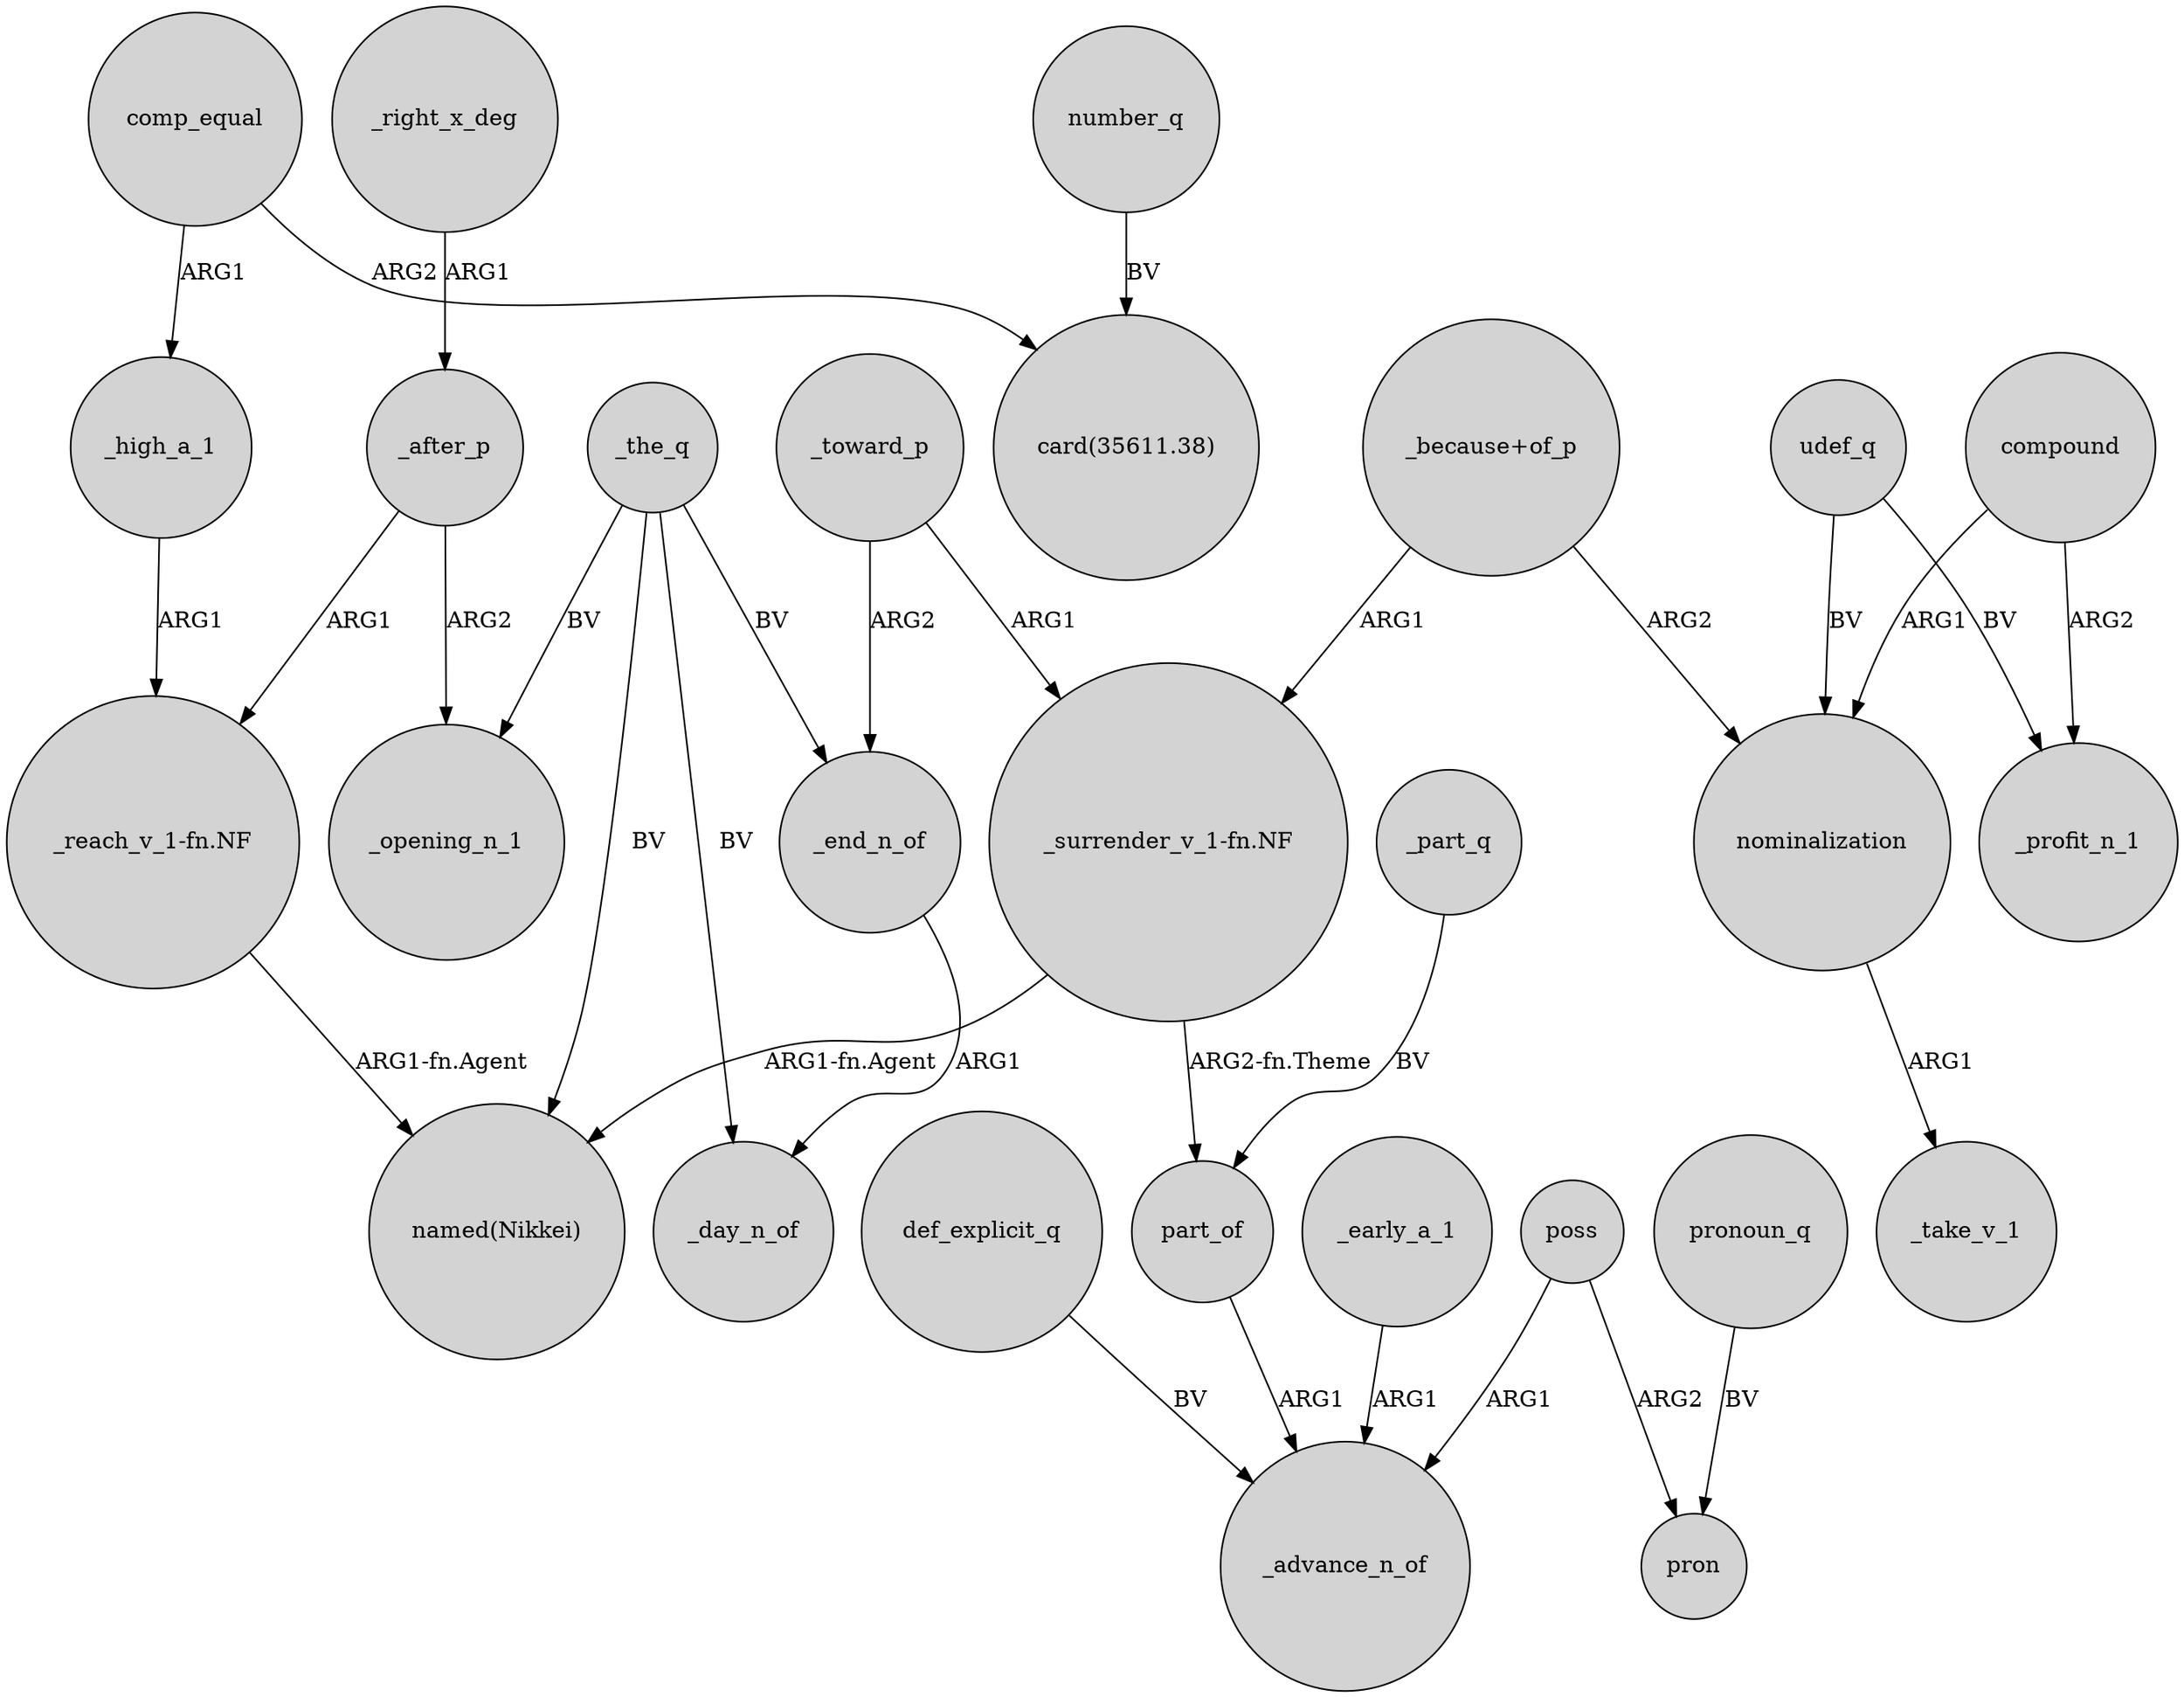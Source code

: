 digraph {
	node [shape=circle style=filled]
	"_because+of_p" -> "_surrender_v_1-fn.NF" [label=ARG1]
	poss -> _advance_n_of [label=ARG1]
	poss -> pron [label=ARG2]
	_toward_p -> "_surrender_v_1-fn.NF" [label=ARG1]
	_the_q -> _end_n_of [label=BV]
	nominalization -> _take_v_1 [label=ARG1]
	comp_equal -> _high_a_1 [label=ARG1]
	_right_x_deg -> _after_p [label=ARG1]
	_early_a_1 -> _advance_n_of [label=ARG1]
	_the_q -> _opening_n_1 [label=BV]
	def_explicit_q -> _advance_n_of [label=BV]
	_part_q -> part_of [label=BV]
	_after_p -> _opening_n_1 [label=ARG2]
	_end_n_of -> _day_n_of [label=ARG1]
	"_surrender_v_1-fn.NF" -> "named(Nikkei)" [label="ARG1-fn.Agent"]
	_the_q -> _day_n_of [label=BV]
	pronoun_q -> pron [label=BV]
	"_surrender_v_1-fn.NF" -> part_of [label="ARG2-fn.Theme"]
	_toward_p -> _end_n_of [label=ARG2]
	_high_a_1 -> "_reach_v_1-fn.NF" [label=ARG1]
	_the_q -> "named(Nikkei)" [label=BV]
	"_reach_v_1-fn.NF" -> "named(Nikkei)" [label="ARG1-fn.Agent"]
	_after_p -> "_reach_v_1-fn.NF" [label=ARG1]
	udef_q -> nominalization [label=BV]
	compound -> _profit_n_1 [label=ARG2]
	number_q -> "card(35611.38)" [label=BV]
	comp_equal -> "card(35611.38)" [label=ARG2]
	udef_q -> _profit_n_1 [label=BV]
	compound -> nominalization [label=ARG1]
	"_because+of_p" -> nominalization [label=ARG2]
	part_of -> _advance_n_of [label=ARG1]
}
